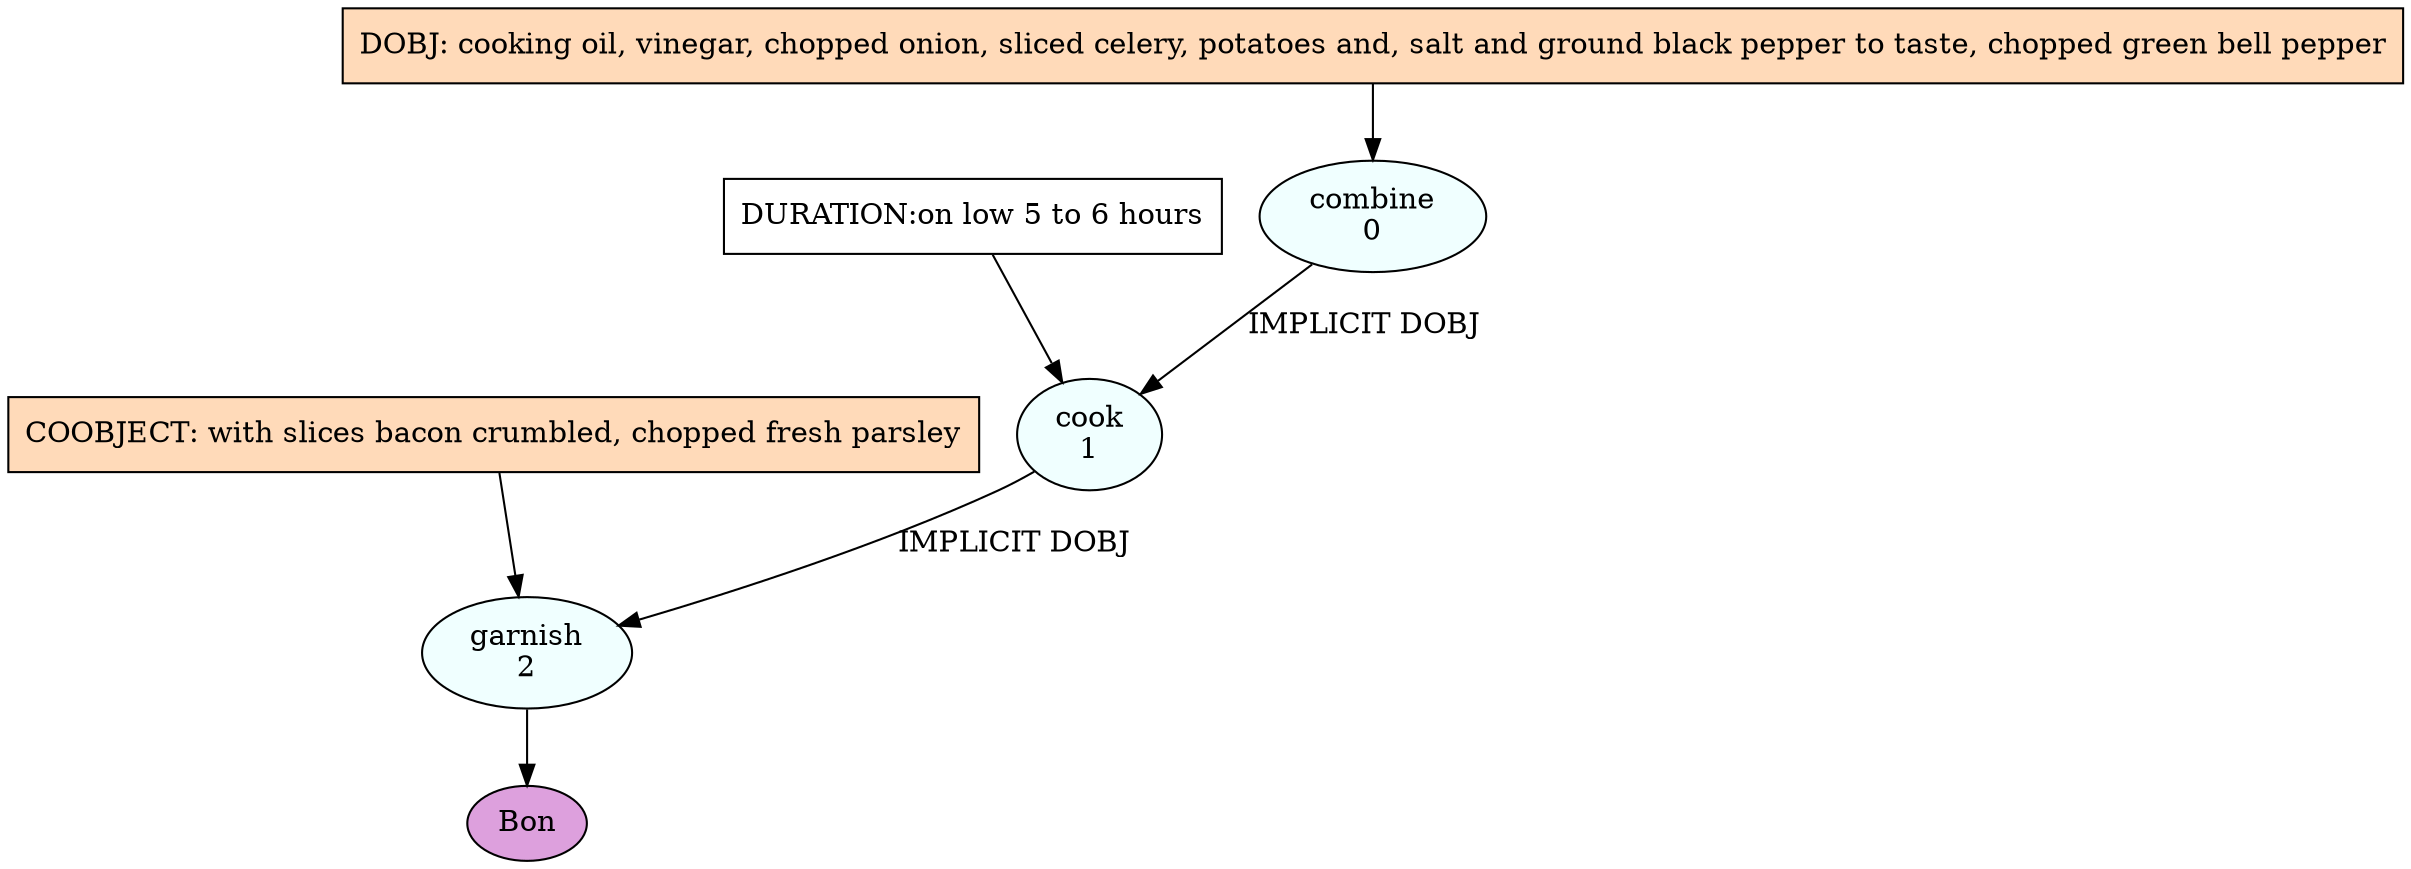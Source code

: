 digraph recipe {
E0[label="combine
0", shape=oval, style=filled, fillcolor=azure]
E1[label="cook
1", shape=oval, style=filled, fillcolor=azure]
E2[label="garnish
2", shape=oval, style=filled, fillcolor=azure]
D0[label="DOBJ: cooking oil, vinegar, chopped onion, sliced celery, potatoes and, salt and ground black pepper to taste, chopped green bell pepper", shape=box, style=filled, fillcolor=peachpuff]
D0 -> E0
E0 -> E1 [label="IMPLICIT DOBJ"]
P1_0_0[label="DURATION:on low 5 to 6 hours", shape=box, style=filled, fillcolor=white]
P1_0_0 -> E1
E1 -> E2 [label="IMPLICIT DOBJ"]
P2_0_ing[label="COOBJECT: with slices bacon crumbled, chopped fresh parsley", shape=box, style=filled, fillcolor=peachpuff]
P2_0_ing -> E2
EOR[label="Bon", shape=oval, style=filled, fillcolor=plum]
E2 -> EOR
}
